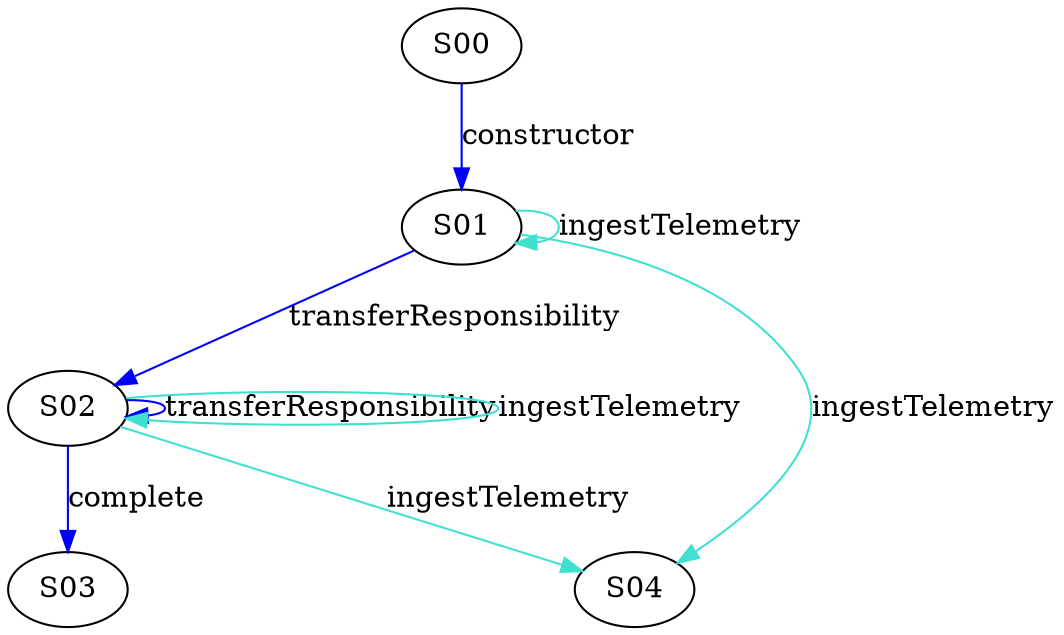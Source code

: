 digraph {

S01->S01 [label="ingestTelemetry", style="", color="turquoise"]
S02->S02 [label="transferResponsibility", style="", color="blue"]
S02->S02 [label="ingestTelemetry", style="", color="turquoise"]
S01->S04 [label="ingestTelemetry", style="", color="turquoise"]
S00->S01 [label="constructor", style="", color="blue"]
S01->S02 [label="transferResponsibility", style="", color="blue"]
S02->S03 [label="complete", style="", color="blue"]
S02->S04 [label="ingestTelemetry", style="", color="turquoise"]
}